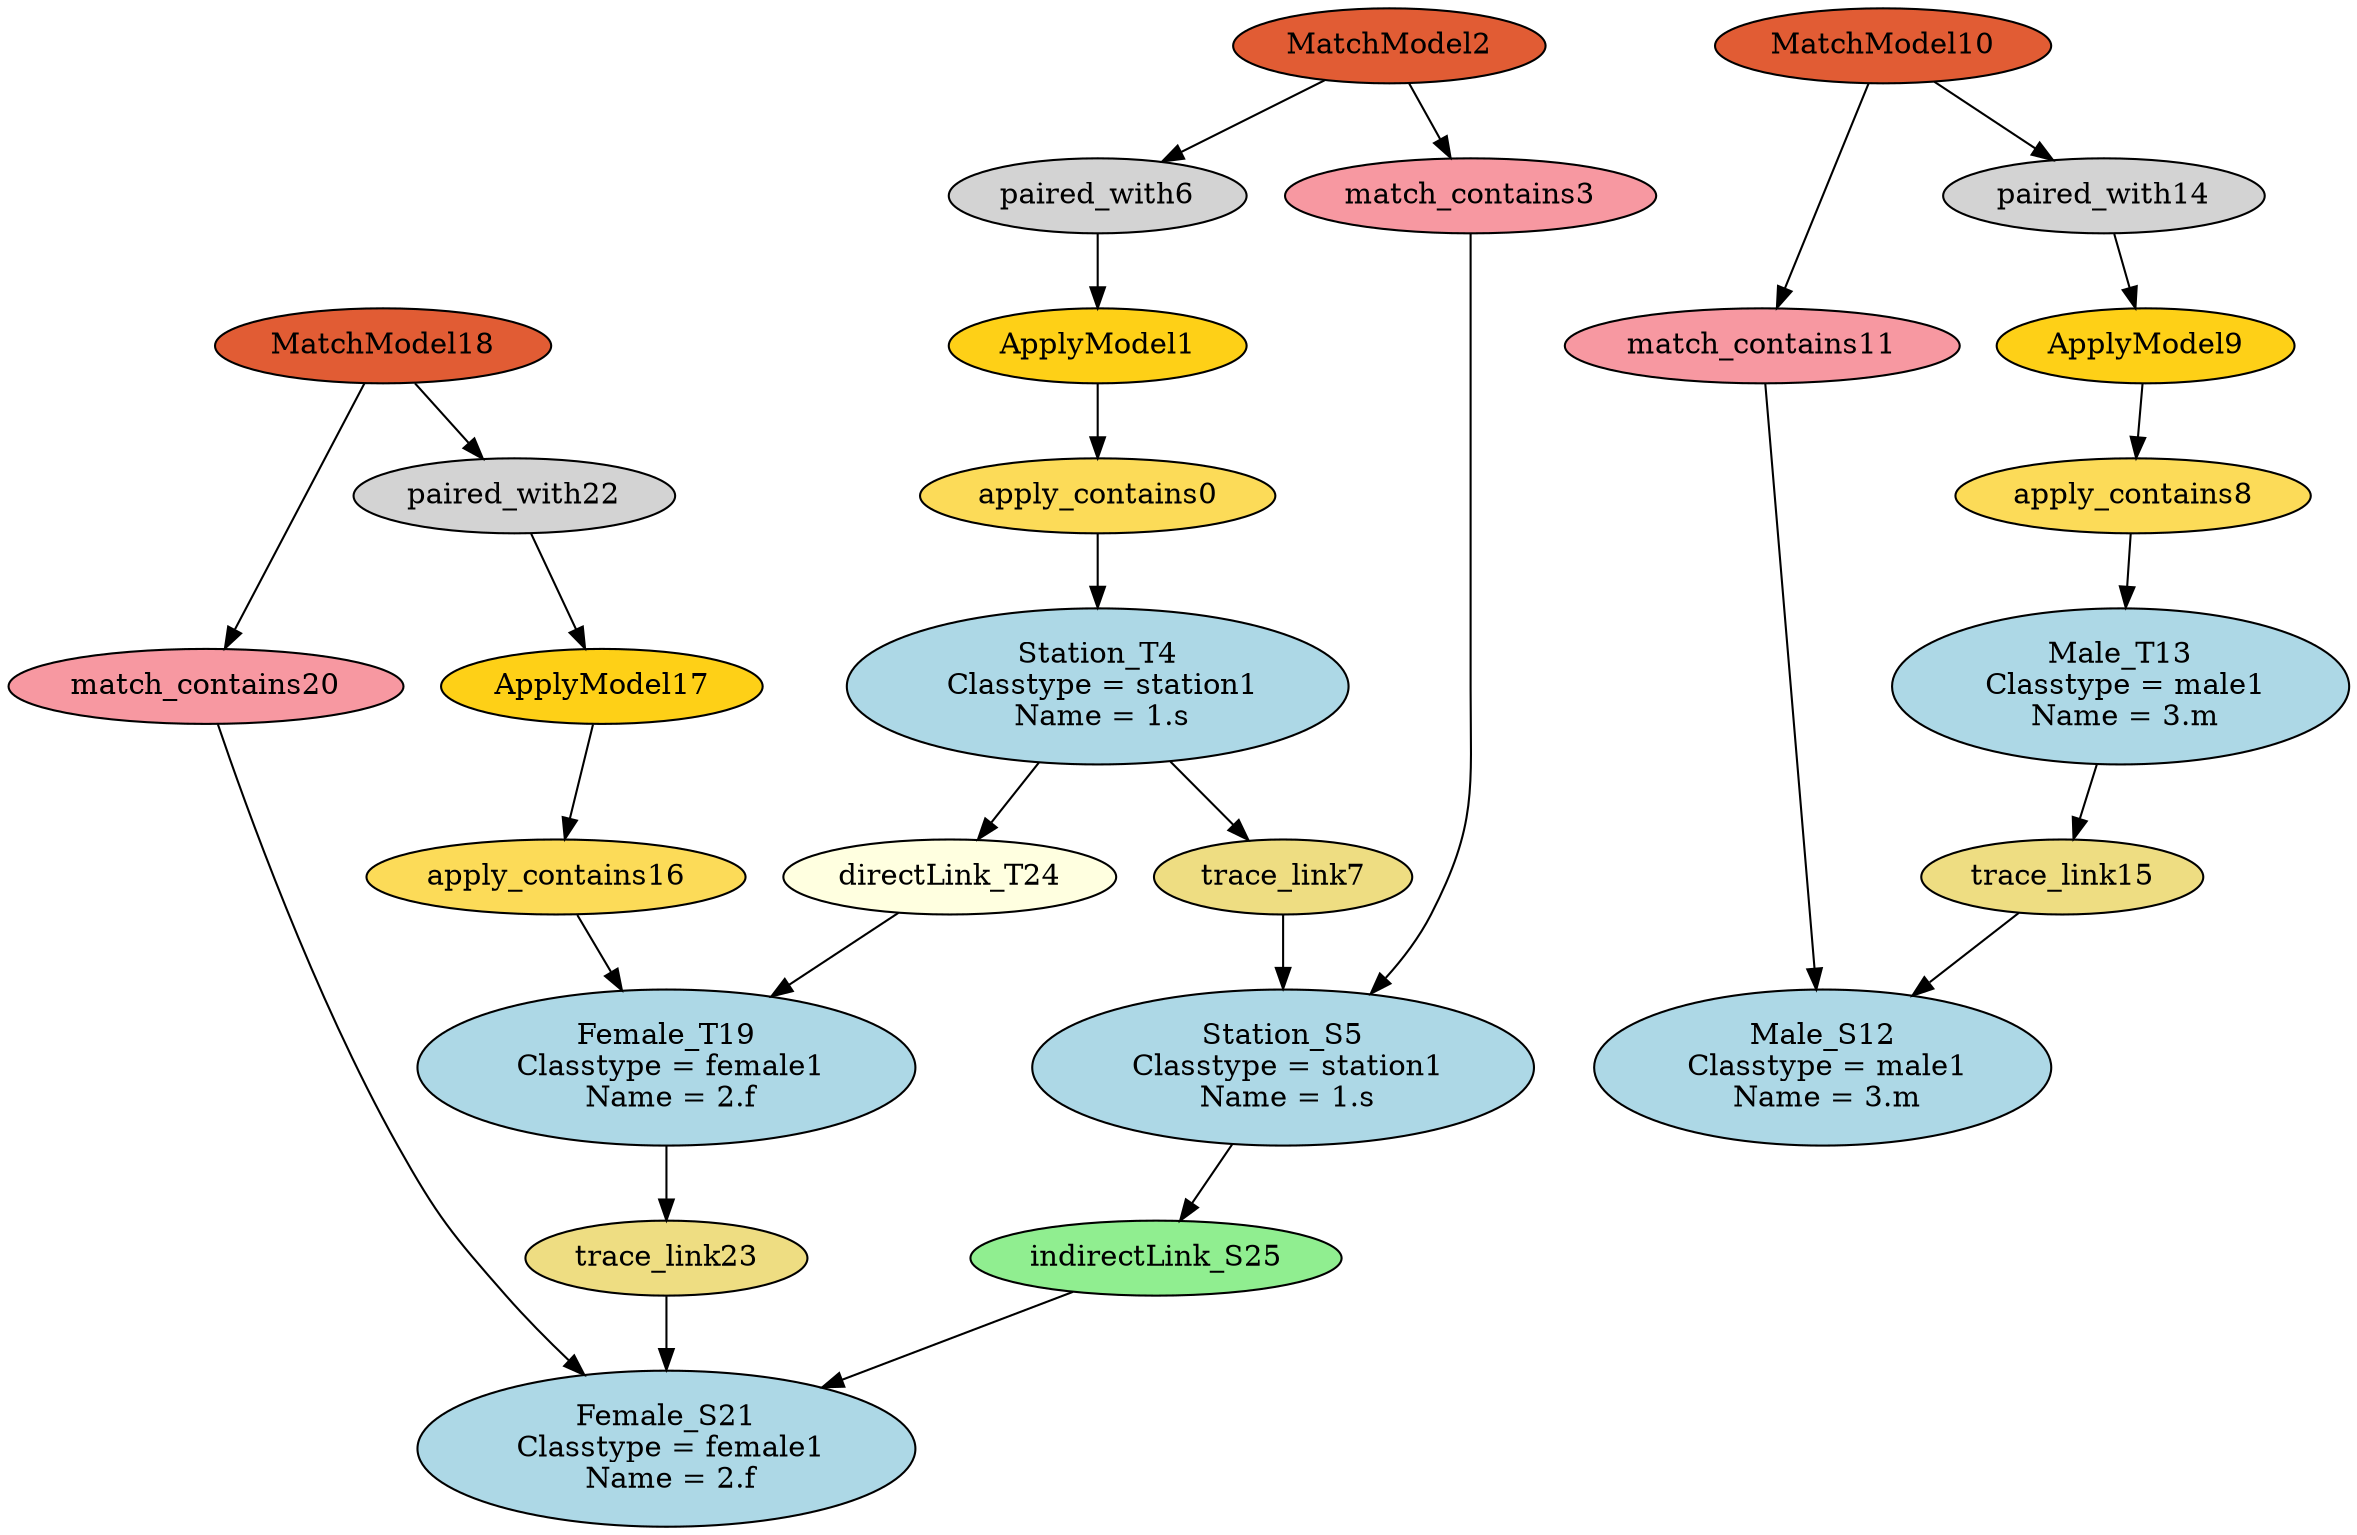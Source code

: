 digraph HEmptyPathCondition_HS2S_run1_HM2M_run1_HF2F_run1_HSF2SF_run1 {
apply_contains0 [style=filled, fillcolor="#FCDB58"];
ApplyModel1 [style=filled, fillcolor="#FED017"];
MatchModel2 [style=filled, fillcolor="#E15C34"];
match_contains3 [style=filled, fillcolor="#F798A1"];
"Station_T4\n Classtype = station1\n Name = 1.s" [style=filled, fillcolor=lightblue];
"Station_S5\n Classtype = station1\n Name = 1.s" [style=filled, fillcolor=lightblue];
paired_with6 [style=filled, fillcolor=lightgray];
trace_link7 [style=filled, fillcolor=lightgoldenrod];
apply_contains8 [style=filled, fillcolor="#FCDB58"];
ApplyModel9 [style=filled, fillcolor="#FED017"];
MatchModel10 [style=filled, fillcolor="#E15C34"];
match_contains11 [style=filled, fillcolor="#F798A1"];
"Male_S12\n Classtype = male1\n Name = 3.m" [style=filled, fillcolor=lightblue];
"Male_T13\n Classtype = male1\n Name = 3.m" [style=filled, fillcolor=lightblue];
paired_with14 [style=filled, fillcolor=lightgray];
trace_link15 [style=filled, fillcolor=lightgoldenrod];
apply_contains16 [style=filled, fillcolor="#FCDB58"];
ApplyModel17 [style=filled, fillcolor="#FED017"];
MatchModel18 [style=filled, fillcolor="#E15C34"];
"Female_T19\n Classtype = female1\n Name = 2.f" [style=filled, fillcolor=lightblue];
match_contains20 [style=filled, fillcolor="#F798A1"];
"Female_S21\n Classtype = female1\n Name = 2.f" [style=filled, fillcolor=lightblue];
paired_with22 [style=filled, fillcolor=lightgray];
trace_link23 [style=filled, fillcolor=lightgoldenrod];
"directLink_T24\n" [style=filled, fillcolor=lightyellow];
indirectLink_S25 [style=filled, fillcolor=lightgreen];
ApplyModel1 -> apply_contains0;
apply_contains0 -> "Station_T4\n Classtype = station1\n Name = 1.s";
paired_with6 -> ApplyModel1;
MatchModel2 -> paired_with6;
MatchModel2 -> match_contains3;
match_contains3 -> "Station_S5\n Classtype = station1\n Name = 1.s";
trace_link7 -> "Station_S5\n Classtype = station1\n Name = 1.s";
"Station_T4\n Classtype = station1\n Name = 1.s" -> trace_link7;
ApplyModel9 -> apply_contains8;
apply_contains8 -> "Male_T13\n Classtype = male1\n Name = 3.m";
paired_with14 -> ApplyModel9;
MatchModel10 -> paired_with14;
MatchModel10 -> match_contains11;
match_contains11 -> "Male_S12\n Classtype = male1\n Name = 3.m";
trace_link15 -> "Male_S12\n Classtype = male1\n Name = 3.m";
"Male_T13\n Classtype = male1\n Name = 3.m" -> trace_link15;
ApplyModel17 -> apply_contains16;
apply_contains16 -> "Female_T19\n Classtype = female1\n Name = 2.f";
paired_with22 -> ApplyModel17;
MatchModel18 -> paired_with22;
MatchModel18 -> match_contains20;
match_contains20 -> "Female_S21\n Classtype = female1\n Name = 2.f";
trace_link23 -> "Female_S21\n Classtype = female1\n Name = 2.f";
"Female_T19\n Classtype = female1\n Name = 2.f" -> trace_link23;
"Station_T4\n Classtype = station1\n Name = 1.s" -> "directLink_T24\n";
"directLink_T24\n" -> "Female_T19\n Classtype = female1\n Name = 2.f";
indirectLink_S25 -> "Female_S21\n Classtype = female1\n Name = 2.f";
"Station_S5\n Classtype = station1\n Name = 1.s" -> indirectLink_S25;
}

